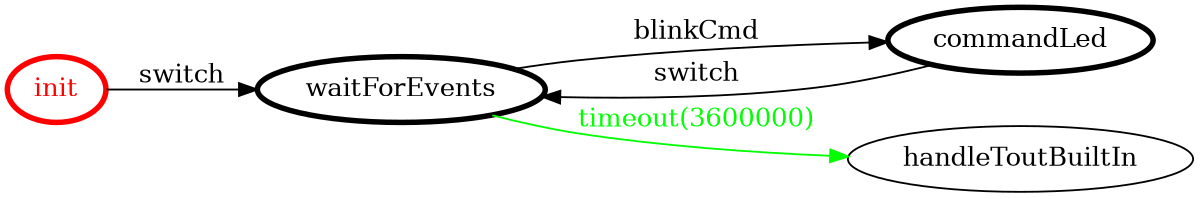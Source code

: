 /*
*
* A GraphViz DOT FSM description 
* Please use a GraphViz visualizer (like http://www.webgraphviz.com)
*  
*/

digraph finite_state_machine {
	rankdir=LR
	size="8,5"
	
	init [ color = red ][ fontcolor = red ][ penwidth = 3 ]
	waitForEvents [ color = black ][ fontcolor = black ][ penwidth = 3 ]
	commandLed [ color = black ][ fontcolor = black ][ penwidth = 3 ]
	
	init -> waitForEvents [ label = "switch" ][ color = black ][ fontcolor = black ]
	waitForEvents -> handleToutBuiltIn [ label = "timeout(3600000)" ][ color = green ][ fontcolor = green ]
	commandLed -> waitForEvents [ label = "switch" ][ color = black ][ fontcolor = black ]
	waitForEvents -> commandLed [ label = "blinkCmd" ][ color = black ][ fontcolor = black ]
}
